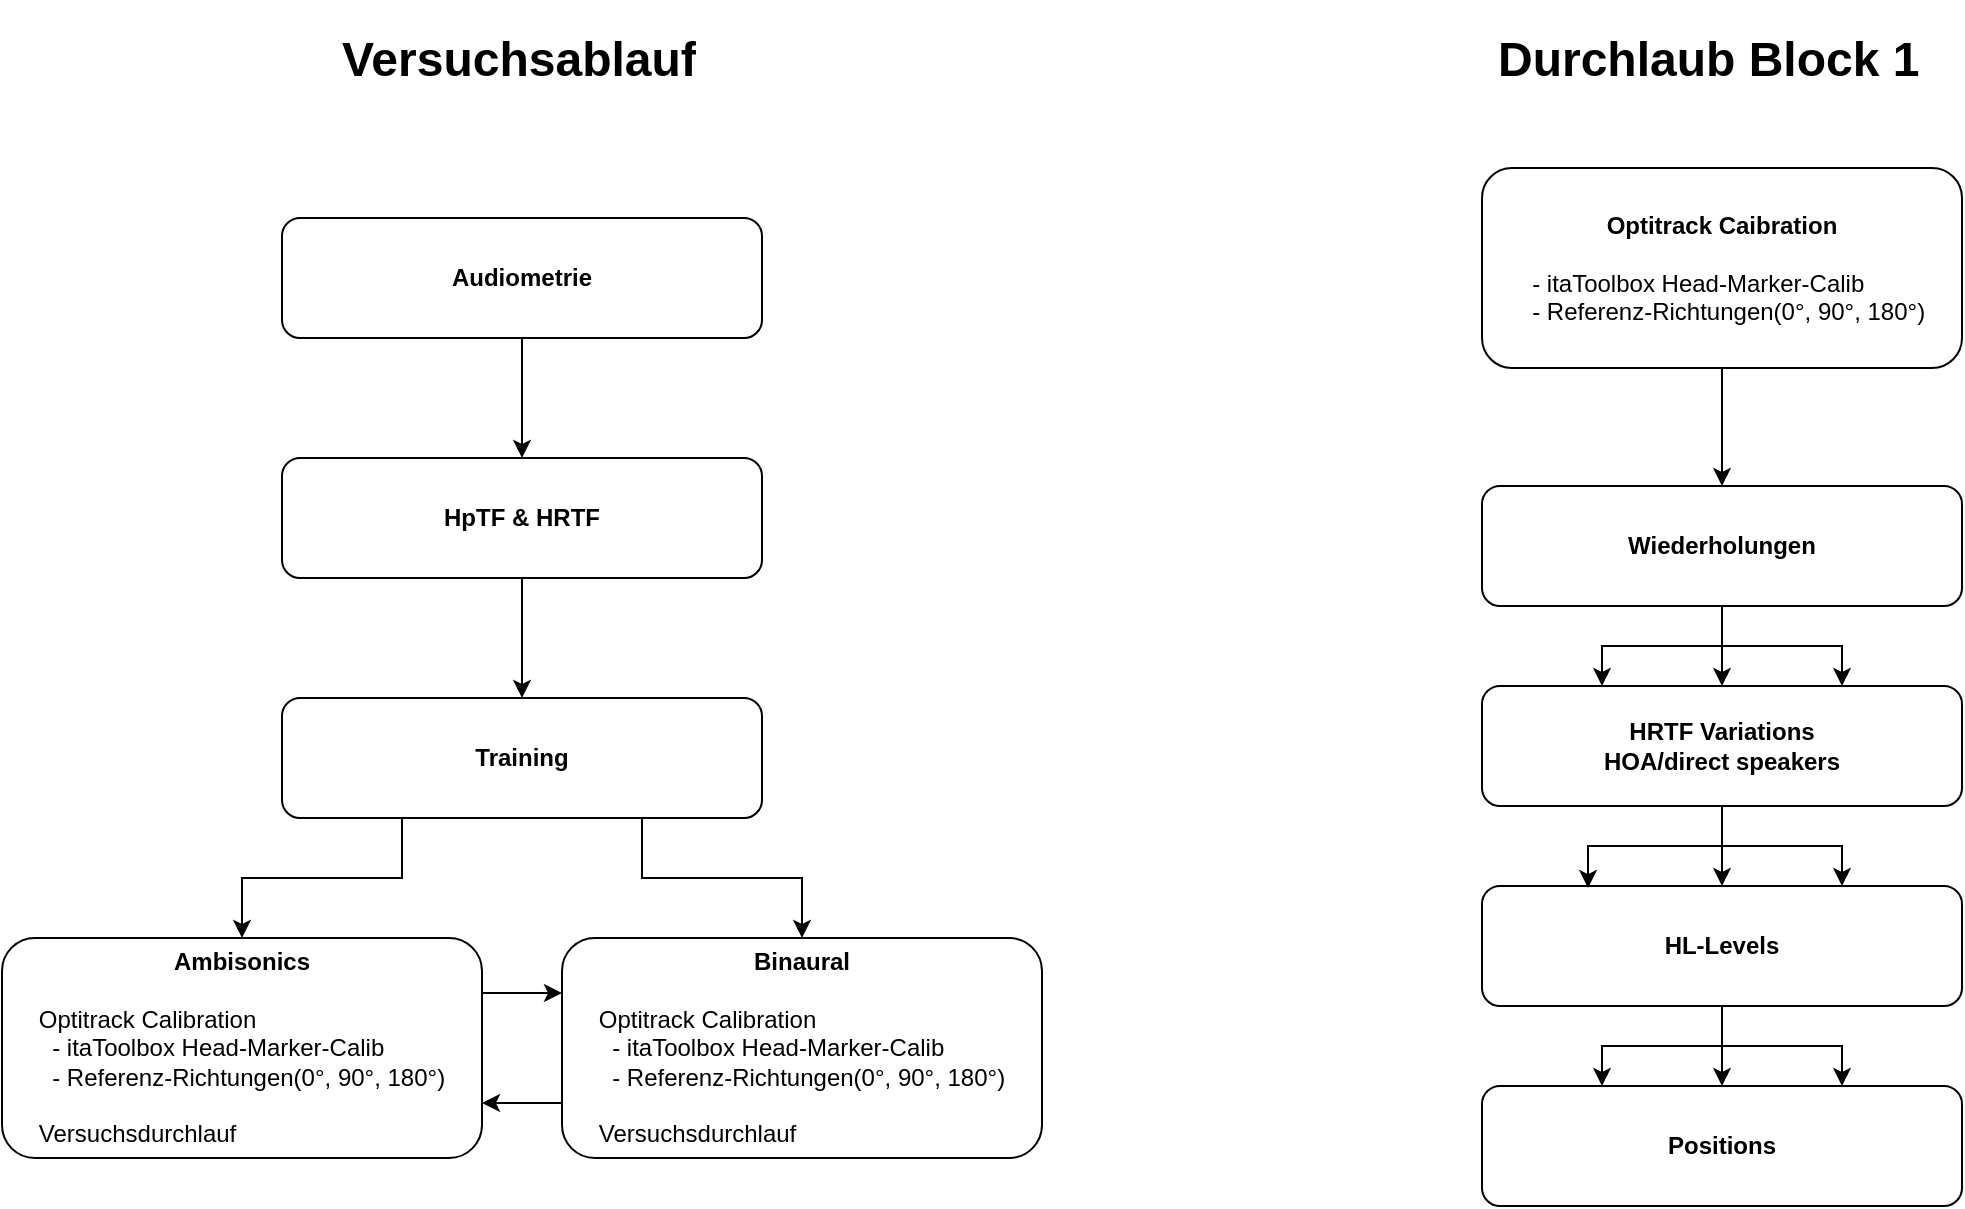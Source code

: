 <mxfile version="23.1.5" type="github">
  <diagram name="Seite-1" id="dMgD5sMNgH4sBFSDKNPC">
    <mxGraphModel dx="1434" dy="874" grid="1" gridSize="10" guides="1" tooltips="1" connect="1" arrows="1" fold="1" page="1" pageScale="1" pageWidth="1169" pageHeight="827" math="0" shadow="0">
      <root>
        <mxCell id="0" />
        <mxCell id="1" parent="0" />
        <mxCell id="tQu8rQZYgwd-GXm8KlZN-6" style="edgeStyle=orthogonalEdgeStyle;rounded=0;orthogonalLoop=1;jettySize=auto;html=1;exitX=0.5;exitY=1;exitDx=0;exitDy=0;entryX=0.5;entryY=0;entryDx=0;entryDy=0;" edge="1" parent="1" source="WYcQuzejLf0naWVC59Ej-3" target="WYcQuzejLf0naWVC59Ej-4">
          <mxGeometry relative="1" as="geometry" />
        </mxCell>
        <mxCell id="WYcQuzejLf0naWVC59Ej-3" value="Audiometrie" style="rounded=1;whiteSpace=wrap;html=1;fontStyle=1" parent="1" vertex="1">
          <mxGeometry x="180" y="179" width="240" height="60" as="geometry" />
        </mxCell>
        <mxCell id="tQu8rQZYgwd-GXm8KlZN-5" style="edgeStyle=orthogonalEdgeStyle;rounded=0;orthogonalLoop=1;jettySize=auto;html=1;exitX=0.5;exitY=1;exitDx=0;exitDy=0;entryX=0.5;entryY=0;entryDx=0;entryDy=0;" edge="1" parent="1" source="WYcQuzejLf0naWVC59Ej-4" target="WYcQuzejLf0naWVC59Ej-6">
          <mxGeometry relative="1" as="geometry" />
        </mxCell>
        <mxCell id="WYcQuzejLf0naWVC59Ej-4" value="&lt;b&gt;HpTF &amp;amp; HRTF&lt;/b&gt;" style="rounded=1;whiteSpace=wrap;html=1;" parent="1" vertex="1">
          <mxGeometry x="180" y="299" width="240" height="60" as="geometry" />
        </mxCell>
        <mxCell id="tQu8rQZYgwd-GXm8KlZN-3" style="edgeStyle=orthogonalEdgeStyle;rounded=0;orthogonalLoop=1;jettySize=auto;html=1;exitX=0.75;exitY=1;exitDx=0;exitDy=0;entryX=0.5;entryY=0;entryDx=0;entryDy=0;" edge="1" parent="1" source="WYcQuzejLf0naWVC59Ej-6" target="WYcQuzejLf0naWVC59Ej-8">
          <mxGeometry relative="1" as="geometry" />
        </mxCell>
        <mxCell id="tQu8rQZYgwd-GXm8KlZN-4" style="edgeStyle=orthogonalEdgeStyle;rounded=0;orthogonalLoop=1;jettySize=auto;html=1;exitX=0.25;exitY=1;exitDx=0;exitDy=0;" edge="1" parent="1" source="WYcQuzejLf0naWVC59Ej-6" target="WYcQuzejLf0naWVC59Ej-7">
          <mxGeometry relative="1" as="geometry" />
        </mxCell>
        <mxCell id="WYcQuzejLf0naWVC59Ej-6" value="&lt;b&gt;Training&lt;/b&gt;" style="rounded=1;whiteSpace=wrap;html=1;" parent="1" vertex="1">
          <mxGeometry x="180" y="419" width="240" height="60" as="geometry" />
        </mxCell>
        <mxCell id="tQu8rQZYgwd-GXm8KlZN-7" style="edgeStyle=orthogonalEdgeStyle;rounded=0;orthogonalLoop=1;jettySize=auto;html=1;exitX=1;exitY=0.25;exitDx=0;exitDy=0;entryX=0;entryY=0.25;entryDx=0;entryDy=0;" edge="1" parent="1" source="WYcQuzejLf0naWVC59Ej-7" target="WYcQuzejLf0naWVC59Ej-8">
          <mxGeometry relative="1" as="geometry" />
        </mxCell>
        <mxCell id="WYcQuzejLf0naWVC59Ej-7" value="&lt;div&gt;&lt;b&gt;Ambisonics&lt;/b&gt;&lt;/div&gt;&lt;div&gt;&lt;br&gt;&lt;/div&gt;&lt;div align=&quot;left&quot;&gt;Optitrack Calibration&lt;/div&gt;&lt;div align=&quot;left&quot;&gt;&amp;nbsp; - itaToolbox Head-Marker-Calib&lt;br&gt;&amp;nbsp; - Referenz-Richtungen(0°, 90°, 180°)&lt;/div&gt;&lt;div align=&quot;left&quot;&gt;&lt;br&gt;&lt;/div&gt;&lt;div align=&quot;left&quot;&gt;Versuchsdurchlauf&lt;br&gt;&lt;/div&gt;" style="rounded=1;whiteSpace=wrap;html=1;" parent="1" vertex="1">
          <mxGeometry x="40" y="539" width="240" height="110" as="geometry" />
        </mxCell>
        <mxCell id="tQu8rQZYgwd-GXm8KlZN-8" style="edgeStyle=orthogonalEdgeStyle;rounded=0;orthogonalLoop=1;jettySize=auto;html=1;exitX=0;exitY=0.75;exitDx=0;exitDy=0;entryX=1;entryY=0.75;entryDx=0;entryDy=0;" edge="1" parent="1" source="WYcQuzejLf0naWVC59Ej-8" target="WYcQuzejLf0naWVC59Ej-7">
          <mxGeometry relative="1" as="geometry" />
        </mxCell>
        <mxCell id="WYcQuzejLf0naWVC59Ej-8" value="&lt;div&gt;&lt;b&gt;Binaural&lt;/b&gt;&lt;/div&gt;&lt;div&gt;&lt;br&gt;&lt;/div&gt;&lt;div align=&quot;left&quot;&gt;Optitrack Calibration&lt;/div&gt;&lt;div align=&quot;left&quot;&gt;&amp;nbsp; - itaToolbox Head-Marker-Calib&lt;br&gt;&amp;nbsp; - Referenz-Richtungen(0°, 90°, 180°)&lt;/div&gt;&lt;div align=&quot;left&quot;&gt;&lt;br&gt;&lt;/div&gt;&lt;div align=&quot;left&quot;&gt;Versuchsdurchlauf&lt;br&gt;&lt;/div&gt;" style="rounded=1;whiteSpace=wrap;html=1;" parent="1" vertex="1">
          <mxGeometry x="320" y="539" width="240" height="110" as="geometry" />
        </mxCell>
        <mxCell id="tQu8rQZYgwd-GXm8KlZN-25" style="edgeStyle=orthogonalEdgeStyle;rounded=0;orthogonalLoop=1;jettySize=auto;html=1;exitX=0.5;exitY=1;exitDx=0;exitDy=0;" edge="1" parent="1" source="tQu8rQZYgwd-GXm8KlZN-10" target="tQu8rQZYgwd-GXm8KlZN-11">
          <mxGeometry relative="1" as="geometry" />
        </mxCell>
        <mxCell id="tQu8rQZYgwd-GXm8KlZN-10" value="&lt;div&gt;Optitrack Caibration&lt;/div&gt;&lt;div align=&quot;right&quot;&gt;&lt;br&gt;&lt;/div&gt;&lt;div align=&quot;left&quot;&gt;&lt;div&gt;&lt;div&gt;&lt;span style=&quot;font-weight: normal;&quot;&gt;&amp;nbsp; - itaToolbox Head-Marker-Calib&lt;/span&gt;&lt;br&gt;&lt;/div&gt;&lt;div&gt;&lt;span style=&quot;font-weight: normal;&quot;&gt;&amp;nbsp; - Referenz-Richtungen(0°, 90°, 180°)&lt;/span&gt;&lt;br&gt;&lt;/div&gt;&lt;/div&gt;&lt;/div&gt;" style="rounded=1;whiteSpace=wrap;html=1;fontStyle=1" vertex="1" parent="1">
          <mxGeometry x="780" y="154" width="240" height="100" as="geometry" />
        </mxCell>
        <mxCell id="tQu8rQZYgwd-GXm8KlZN-16" style="edgeStyle=orthogonalEdgeStyle;rounded=0;orthogonalLoop=1;jettySize=auto;html=1;exitX=0.5;exitY=1;exitDx=0;exitDy=0;entryX=0.25;entryY=0;entryDx=0;entryDy=0;" edge="1" parent="1" source="tQu8rQZYgwd-GXm8KlZN-11" target="tQu8rQZYgwd-GXm8KlZN-13">
          <mxGeometry relative="1" as="geometry" />
        </mxCell>
        <mxCell id="tQu8rQZYgwd-GXm8KlZN-17" style="edgeStyle=orthogonalEdgeStyle;rounded=0;orthogonalLoop=1;jettySize=auto;html=1;exitX=0.5;exitY=1;exitDx=0;exitDy=0;entryX=0.5;entryY=0;entryDx=0;entryDy=0;" edge="1" parent="1" source="tQu8rQZYgwd-GXm8KlZN-11" target="tQu8rQZYgwd-GXm8KlZN-13">
          <mxGeometry relative="1" as="geometry" />
        </mxCell>
        <mxCell id="tQu8rQZYgwd-GXm8KlZN-18" style="edgeStyle=orthogonalEdgeStyle;rounded=0;orthogonalLoop=1;jettySize=auto;html=1;exitX=0.5;exitY=1;exitDx=0;exitDy=0;entryX=0.75;entryY=0;entryDx=0;entryDy=0;" edge="1" parent="1" source="tQu8rQZYgwd-GXm8KlZN-11" target="tQu8rQZYgwd-GXm8KlZN-13">
          <mxGeometry relative="1" as="geometry" />
        </mxCell>
        <mxCell id="tQu8rQZYgwd-GXm8KlZN-11" value="&lt;div&gt;Wiederholungen&lt;/div&gt;" style="rounded=1;whiteSpace=wrap;html=1;fontStyle=1" vertex="1" parent="1">
          <mxGeometry x="780" y="313" width="240" height="60" as="geometry" />
        </mxCell>
        <mxCell id="tQu8rQZYgwd-GXm8KlZN-20" style="edgeStyle=orthogonalEdgeStyle;rounded=0;orthogonalLoop=1;jettySize=auto;html=1;exitX=0.5;exitY=1;exitDx=0;exitDy=0;entryX=0.5;entryY=0;entryDx=0;entryDy=0;" edge="1" parent="1" source="tQu8rQZYgwd-GXm8KlZN-13" target="tQu8rQZYgwd-GXm8KlZN-14">
          <mxGeometry relative="1" as="geometry" />
        </mxCell>
        <mxCell id="tQu8rQZYgwd-GXm8KlZN-21" style="edgeStyle=orthogonalEdgeStyle;rounded=0;orthogonalLoop=1;jettySize=auto;html=1;exitX=0.5;exitY=1;exitDx=0;exitDy=0;entryX=0.75;entryY=0;entryDx=0;entryDy=0;" edge="1" parent="1" source="tQu8rQZYgwd-GXm8KlZN-13" target="tQu8rQZYgwd-GXm8KlZN-14">
          <mxGeometry relative="1" as="geometry" />
        </mxCell>
        <mxCell id="tQu8rQZYgwd-GXm8KlZN-13" value="&lt;div&gt;HRTF Variations&lt;/div&gt;&lt;div&gt;HOA/direct speakers&lt;/div&gt;" style="rounded=1;whiteSpace=wrap;html=1;fontStyle=1" vertex="1" parent="1">
          <mxGeometry x="780" y="413" width="240" height="60" as="geometry" />
        </mxCell>
        <mxCell id="tQu8rQZYgwd-GXm8KlZN-22" style="edgeStyle=orthogonalEdgeStyle;rounded=0;orthogonalLoop=1;jettySize=auto;html=1;exitX=0.5;exitY=1;exitDx=0;exitDy=0;entryX=0.25;entryY=0;entryDx=0;entryDy=0;" edge="1" parent="1" source="tQu8rQZYgwd-GXm8KlZN-14" target="tQu8rQZYgwd-GXm8KlZN-15">
          <mxGeometry relative="1" as="geometry" />
        </mxCell>
        <mxCell id="tQu8rQZYgwd-GXm8KlZN-23" style="edgeStyle=orthogonalEdgeStyle;rounded=0;orthogonalLoop=1;jettySize=auto;html=1;exitX=0.5;exitY=1;exitDx=0;exitDy=0;entryX=0.75;entryY=0;entryDx=0;entryDy=0;" edge="1" parent="1" source="tQu8rQZYgwd-GXm8KlZN-14" target="tQu8rQZYgwd-GXm8KlZN-15">
          <mxGeometry relative="1" as="geometry" />
        </mxCell>
        <mxCell id="tQu8rQZYgwd-GXm8KlZN-24" style="edgeStyle=orthogonalEdgeStyle;rounded=0;orthogonalLoop=1;jettySize=auto;html=1;exitX=0.5;exitY=1;exitDx=0;exitDy=0;" edge="1" parent="1" source="tQu8rQZYgwd-GXm8KlZN-14" target="tQu8rQZYgwd-GXm8KlZN-15">
          <mxGeometry relative="1" as="geometry" />
        </mxCell>
        <mxCell id="tQu8rQZYgwd-GXm8KlZN-14" value="HL-Levels" style="rounded=1;whiteSpace=wrap;html=1;fontStyle=1" vertex="1" parent="1">
          <mxGeometry x="780" y="513" width="240" height="60" as="geometry" />
        </mxCell>
        <mxCell id="tQu8rQZYgwd-GXm8KlZN-15" value="Positions" style="rounded=1;whiteSpace=wrap;html=1;fontStyle=1" vertex="1" parent="1">
          <mxGeometry x="780" y="613" width="240" height="60" as="geometry" />
        </mxCell>
        <mxCell id="tQu8rQZYgwd-GXm8KlZN-19" style="edgeStyle=orthogonalEdgeStyle;rounded=0;orthogonalLoop=1;jettySize=auto;html=1;exitX=0.5;exitY=1;exitDx=0;exitDy=0;entryX=0.221;entryY=0.017;entryDx=0;entryDy=0;entryPerimeter=0;" edge="1" parent="1" source="tQu8rQZYgwd-GXm8KlZN-13" target="tQu8rQZYgwd-GXm8KlZN-14">
          <mxGeometry relative="1" as="geometry" />
        </mxCell>
        <mxCell id="tQu8rQZYgwd-GXm8KlZN-26" value="&lt;h1&gt;Versuchsablauf&lt;/h1&gt;" style="text;html=1;spacing=5;spacingTop=-20;whiteSpace=wrap;overflow=hidden;rounded=0;" vertex="1" parent="1">
          <mxGeometry x="205" y="80" width="190" height="50" as="geometry" />
        </mxCell>
        <mxCell id="tQu8rQZYgwd-GXm8KlZN-27" value="&lt;h1&gt;Durchlaub Block 1&lt;/h1&gt;" style="text;html=1;spacing=5;spacingTop=-20;whiteSpace=wrap;overflow=hidden;rounded=0;" vertex="1" parent="1">
          <mxGeometry x="782.5" y="80" width="235" height="50" as="geometry" />
        </mxCell>
      </root>
    </mxGraphModel>
  </diagram>
</mxfile>
